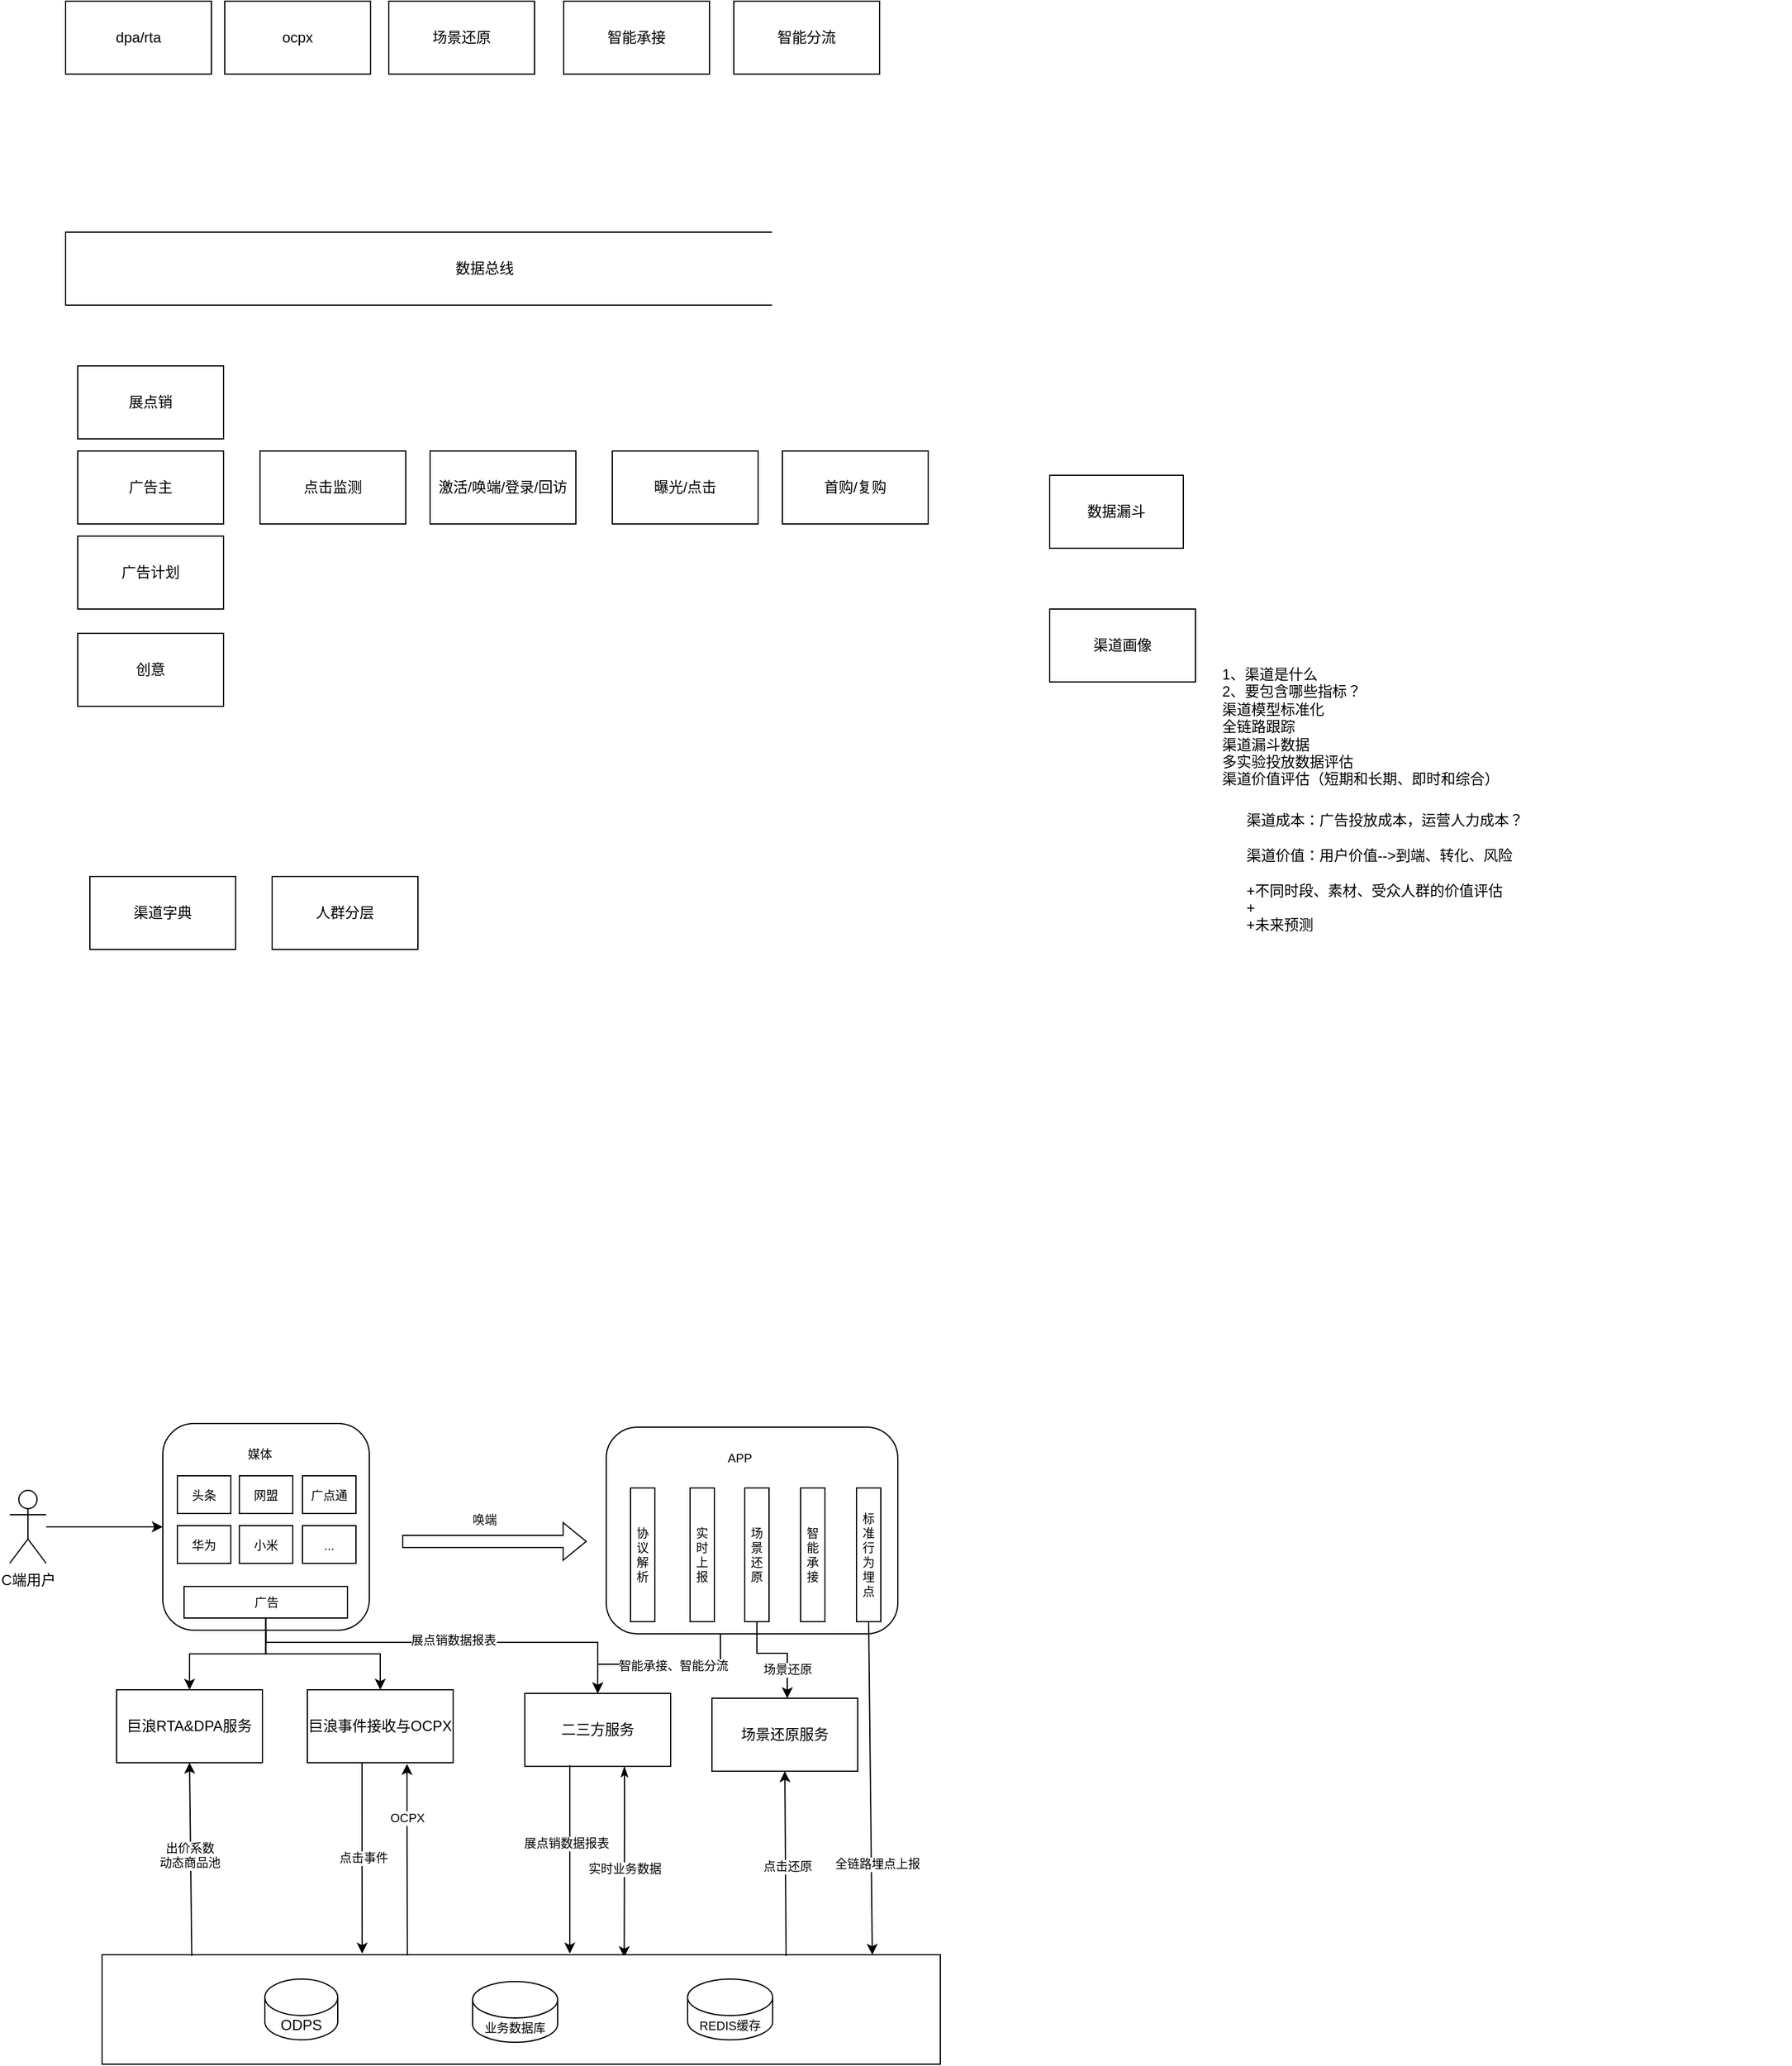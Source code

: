 <mxfile version="18.0.2" type="github">
  <diagram id="N0NOSJ63ES2Fyjb4Z62W" name="Page-1">
    <mxGraphModel dx="1186" dy="668" grid="0" gridSize="10" guides="1" tooltips="1" connect="1" arrows="1" fold="1" page="0" pageScale="1" pageWidth="827" pageHeight="1169" math="0" shadow="0">
      <root>
        <mxCell id="0" />
        <mxCell id="1" parent="0" />
        <mxCell id="yYqq2hkzmnppneqYEkR9-1" value="渠道字典" style="rounded=0;whiteSpace=wrap;html=1;" parent="1" vertex="1">
          <mxGeometry x="120" y="750" width="120" height="60" as="geometry" />
        </mxCell>
        <mxCell id="yYqq2hkzmnppneqYEkR9-2" value="展点销" style="rounded=0;whiteSpace=wrap;html=1;" parent="1" vertex="1">
          <mxGeometry x="110" y="330" width="120" height="60" as="geometry" />
        </mxCell>
        <mxCell id="yYqq2hkzmnppneqYEkR9-3" value="数据总线" style="rounded=0;whiteSpace=wrap;html=1;" parent="1" vertex="1">
          <mxGeometry x="100" y="220" width="690" height="60" as="geometry" />
        </mxCell>
        <mxCell id="yYqq2hkzmnppneqYEkR9-4" value="创意" style="rounded=0;whiteSpace=wrap;html=1;" parent="1" vertex="1">
          <mxGeometry x="110" y="550" width="120" height="60" as="geometry" />
        </mxCell>
        <mxCell id="yYqq2hkzmnppneqYEkR9-5" value="广告主" style="rounded=0;whiteSpace=wrap;html=1;" parent="1" vertex="1">
          <mxGeometry x="110" y="400" width="120" height="60" as="geometry" />
        </mxCell>
        <mxCell id="yYqq2hkzmnppneqYEkR9-6" value="广告计划" style="rounded=0;whiteSpace=wrap;html=1;" parent="1" vertex="1">
          <mxGeometry x="110" y="470" width="120" height="60" as="geometry" />
        </mxCell>
        <mxCell id="yYqq2hkzmnppneqYEkR9-7" value="数据漏斗" style="rounded=0;whiteSpace=wrap;html=1;" parent="1" vertex="1">
          <mxGeometry x="910" y="420" width="110" height="60" as="geometry" />
        </mxCell>
        <mxCell id="yYqq2hkzmnppneqYEkR9-8" value="渠道画像" style="rounded=0;whiteSpace=wrap;html=1;" parent="1" vertex="1">
          <mxGeometry x="910" y="530" width="120" height="60" as="geometry" />
        </mxCell>
        <mxCell id="yYqq2hkzmnppneqYEkR9-9" value="人群分层" style="rounded=0;whiteSpace=wrap;html=1;" parent="1" vertex="1">
          <mxGeometry x="270" y="750" width="120" height="60" as="geometry" />
        </mxCell>
        <mxCell id="yYqq2hkzmnppneqYEkR9-10" value="dpa/rta" style="rounded=0;whiteSpace=wrap;html=1;" parent="1" vertex="1">
          <mxGeometry x="100" y="30" width="120" height="60" as="geometry" />
        </mxCell>
        <mxCell id="yYqq2hkzmnppneqYEkR9-11" value="ocpx" style="rounded=0;whiteSpace=wrap;html=1;" parent="1" vertex="1">
          <mxGeometry x="231" y="30" width="120" height="60" as="geometry" />
        </mxCell>
        <mxCell id="yYqq2hkzmnppneqYEkR9-12" value="点击监测" style="rounded=0;whiteSpace=wrap;html=1;" parent="1" vertex="1">
          <mxGeometry x="260" y="400" width="120" height="60" as="geometry" />
        </mxCell>
        <mxCell id="yYqq2hkzmnppneqYEkR9-13" value="激活/唤端/登录/回访" style="rounded=0;whiteSpace=wrap;html=1;" parent="1" vertex="1">
          <mxGeometry x="400" y="400" width="120" height="60" as="geometry" />
        </mxCell>
        <mxCell id="yYqq2hkzmnppneqYEkR9-14" value="曝光/点击" style="rounded=0;whiteSpace=wrap;html=1;" parent="1" vertex="1">
          <mxGeometry x="550" y="400" width="120" height="60" as="geometry" />
        </mxCell>
        <mxCell id="yYqq2hkzmnppneqYEkR9-15" value="首购/复购" style="rounded=0;whiteSpace=wrap;html=1;" parent="1" vertex="1">
          <mxGeometry x="690" y="400" width="120" height="60" as="geometry" />
        </mxCell>
        <mxCell id="yYqq2hkzmnppneqYEkR9-16" value="场景还原" style="rounded=0;whiteSpace=wrap;html=1;" parent="1" vertex="1">
          <mxGeometry x="366" y="30" width="120" height="60" as="geometry" />
        </mxCell>
        <mxCell id="yYqq2hkzmnppneqYEkR9-17" value="1、渠道是什么&lt;br&gt;2、要包含哪些指标？&lt;br&gt;渠道模型标准化&lt;br&gt;全链路跟踪&lt;br&gt;渠道漏斗数据&lt;br&gt;多实验投放数据评估&lt;br&gt;渠道价值评估（短期和长期、即时和综合）" style="text;html=1;strokeColor=none;fillColor=none;align=left;verticalAlign=top;whiteSpace=wrap;rounded=0;" parent="1" vertex="1">
          <mxGeometry x="1050" y="570" width="470" height="120" as="geometry" />
        </mxCell>
        <mxCell id="b5pIPsqhdM-_OdkysjIm-1" value="智能分流" style="rounded=0;whiteSpace=wrap;html=1;" parent="1" vertex="1">
          <mxGeometry x="650" y="30" width="120" height="60" as="geometry" />
        </mxCell>
        <mxCell id="b5pIPsqhdM-_OdkysjIm-2" value="智能承接" style="rounded=0;whiteSpace=wrap;html=1;" parent="1" vertex="1">
          <mxGeometry x="510" y="30" width="120" height="60" as="geometry" />
        </mxCell>
        <mxCell id="b5pIPsqhdM-_OdkysjIm-3" value="渠道成本：广告投放成本，运营人力成本？&lt;br&gt;&lt;br&gt;渠道价值：用户价值--&amp;gt;到端、转化、风险&lt;br&gt;&lt;br&gt;+不同时段、素材、受众人群的价值评估&lt;br&gt;+&lt;br&gt;+未来预测" style="text;html=1;strokeColor=none;fillColor=none;align=left;verticalAlign=top;whiteSpace=wrap;rounded=0;" parent="1" vertex="1">
          <mxGeometry x="1070" y="690" width="340" height="100" as="geometry" />
        </mxCell>
        <mxCell id="49PT1sJJ4Nkw6kW9K1C4-41" style="edgeStyle=orthogonalEdgeStyle;rounded=0;orthogonalLoop=1;jettySize=auto;html=1;entryX=0.5;entryY=0;entryDx=0;entryDy=0;fontSize=10;" edge="1" parent="1" source="49PT1sJJ4Nkw6kW9K1C4-1" target="49PT1sJJ4Nkw6kW9K1C4-6">
          <mxGeometry relative="1" as="geometry">
            <Array as="points">
              <mxPoint x="265" y="1380" />
              <mxPoint x="538" y="1380" />
            </Array>
          </mxGeometry>
        </mxCell>
        <mxCell id="49PT1sJJ4Nkw6kW9K1C4-42" value="展点销数据报表" style="edgeLabel;html=1;align=center;verticalAlign=middle;resizable=0;points=[];fontSize=10;" vertex="1" connectable="0" parent="49PT1sJJ4Nkw6kW9K1C4-41">
          <mxGeometry x="0.169" y="-1" relative="1" as="geometry">
            <mxPoint x="-26" y="-3" as="offset" />
          </mxGeometry>
        </mxCell>
        <mxCell id="49PT1sJJ4Nkw6kW9K1C4-1" value="" style="rounded=1;whiteSpace=wrap;html=1;" vertex="1" parent="1">
          <mxGeometry x="180" y="1200" width="170" height="170" as="geometry" />
        </mxCell>
        <mxCell id="49PT1sJJ4Nkw6kW9K1C4-25" style="edgeStyle=orthogonalEdgeStyle;rounded=0;orthogonalLoop=1;jettySize=auto;html=1;fontSize=10;" edge="1" parent="1" source="49PT1sJJ4Nkw6kW9K1C4-2" target="49PT1sJJ4Nkw6kW9K1C4-1">
          <mxGeometry relative="1" as="geometry" />
        </mxCell>
        <mxCell id="49PT1sJJ4Nkw6kW9K1C4-2" value="C端用户" style="shape=umlActor;verticalLabelPosition=bottom;verticalAlign=top;html=1;outlineConnect=0;" vertex="1" parent="1">
          <mxGeometry x="54" y="1255" width="30" height="60" as="geometry" />
        </mxCell>
        <mxCell id="49PT1sJJ4Nkw6kW9K1C4-31" style="edgeStyle=orthogonalEdgeStyle;rounded=0;orthogonalLoop=1;jettySize=auto;html=1;fontSize=10;" edge="1" parent="1" source="49PT1sJJ4Nkw6kW9K1C4-4" target="49PT1sJJ4Nkw6kW9K1C4-6">
          <mxGeometry relative="1" as="geometry">
            <Array as="points">
              <mxPoint x="639" y="1398" />
              <mxPoint x="538" y="1398" />
            </Array>
          </mxGeometry>
        </mxCell>
        <mxCell id="49PT1sJJ4Nkw6kW9K1C4-43" value="智能承接、智能分流" style="edgeLabel;html=1;align=center;verticalAlign=middle;resizable=0;points=[];fontSize=10;" vertex="1" connectable="0" parent="49PT1sJJ4Nkw6kW9K1C4-31">
          <mxGeometry x="0.08" y="1" relative="1" as="geometry">
            <mxPoint x="17" as="offset" />
          </mxGeometry>
        </mxCell>
        <mxCell id="49PT1sJJ4Nkw6kW9K1C4-4" value="" style="rounded=1;whiteSpace=wrap;html=1;" vertex="1" parent="1">
          <mxGeometry x="545" y="1203" width="240" height="170" as="geometry" />
        </mxCell>
        <mxCell id="49PT1sJJ4Nkw6kW9K1C4-5" value="巨浪RTA&amp;amp;DPA服务" style="rounded=0;whiteSpace=wrap;html=1;" vertex="1" parent="1">
          <mxGeometry x="142" y="1419" width="120" height="60" as="geometry" />
        </mxCell>
        <mxCell id="49PT1sJJ4Nkw6kW9K1C4-39" style="edgeStyle=orthogonalEdgeStyle;rounded=0;orthogonalLoop=1;jettySize=auto;html=1;entryX=0.591;entryY=0.022;entryDx=0;entryDy=0;entryPerimeter=0;fontSize=10;startArrow=classicThin;startFill=1;" edge="1" parent="1">
          <mxGeometry relative="1" as="geometry">
            <mxPoint x="560" y="1482" as="sourcePoint" />
            <mxPoint x="559.79" y="1638.98" as="targetPoint" />
            <Array as="points">
              <mxPoint x="560" y="1526" />
              <mxPoint x="560" y="1526" />
            </Array>
          </mxGeometry>
        </mxCell>
        <mxCell id="49PT1sJJ4Nkw6kW9K1C4-46" value="实时业务数据" style="edgeLabel;html=1;align=center;verticalAlign=middle;resizable=0;points=[];fontSize=10;" vertex="1" connectable="0" parent="49PT1sJJ4Nkw6kW9K1C4-39">
          <mxGeometry x="-0.116" relative="1" as="geometry">
            <mxPoint y="14" as="offset" />
          </mxGeometry>
        </mxCell>
        <mxCell id="49PT1sJJ4Nkw6kW9K1C4-6" value="二三方服务" style="rounded=0;whiteSpace=wrap;html=1;" vertex="1" parent="1">
          <mxGeometry x="478" y="1422" width="120" height="60" as="geometry" />
        </mxCell>
        <mxCell id="49PT1sJJ4Nkw6kW9K1C4-7" value="" style="rounded=0;whiteSpace=wrap;html=1;" vertex="1" parent="1">
          <mxGeometry x="130" y="1637" width="690" height="90" as="geometry" />
        </mxCell>
        <mxCell id="49PT1sJJ4Nkw6kW9K1C4-8" value="&lt;font style=&quot;font-size: 10px;&quot;&gt;业务数据库&lt;/font&gt;" style="shape=cylinder3;whiteSpace=wrap;html=1;boundedLbl=1;backgroundOutline=1;size=15;" vertex="1" parent="1">
          <mxGeometry x="435" y="1659" width="70" height="50" as="geometry" />
        </mxCell>
        <mxCell id="49PT1sJJ4Nkw6kW9K1C4-9" value="ODPS" style="shape=cylinder3;whiteSpace=wrap;html=1;boundedLbl=1;backgroundOutline=1;size=15;" vertex="1" parent="1">
          <mxGeometry x="264" y="1657" width="60" height="50" as="geometry" />
        </mxCell>
        <mxCell id="49PT1sJJ4Nkw6kW9K1C4-10" value="协议解析" style="rounded=0;whiteSpace=wrap;html=1;fontSize=10;" vertex="1" parent="1">
          <mxGeometry x="565" y="1253" width="20" height="110" as="geometry" />
        </mxCell>
        <mxCell id="49PT1sJJ4Nkw6kW9K1C4-11" value="实时上报" style="rounded=0;whiteSpace=wrap;html=1;fontSize=10;" vertex="1" parent="1">
          <mxGeometry x="614" y="1253" width="20" height="110" as="geometry" />
        </mxCell>
        <mxCell id="49PT1sJJ4Nkw6kW9K1C4-28" style="edgeStyle=orthogonalEdgeStyle;rounded=0;orthogonalLoop=1;jettySize=auto;html=1;fontSize=10;exitX=0.5;exitY=1;exitDx=0;exitDy=0;" edge="1" parent="1" source="49PT1sJJ4Nkw6kW9K1C4-12" target="49PT1sJJ4Nkw6kW9K1C4-24">
          <mxGeometry relative="1" as="geometry">
            <Array as="points">
              <mxPoint x="669" y="1389" />
              <mxPoint x="694" y="1389" />
            </Array>
          </mxGeometry>
        </mxCell>
        <mxCell id="49PT1sJJ4Nkw6kW9K1C4-44" value="场景还原" style="edgeLabel;html=1;align=center;verticalAlign=middle;resizable=0;points=[];fontSize=10;" vertex="1" connectable="0" parent="49PT1sJJ4Nkw6kW9K1C4-28">
          <mxGeometry x="0.443" relative="1" as="geometry">
            <mxPoint as="offset" />
          </mxGeometry>
        </mxCell>
        <mxCell id="49PT1sJJ4Nkw6kW9K1C4-12" value="场景还原" style="rounded=0;whiteSpace=wrap;html=1;fontSize=10;" vertex="1" parent="1">
          <mxGeometry x="659" y="1253" width="20" height="110" as="geometry" />
        </mxCell>
        <mxCell id="49PT1sJJ4Nkw6kW9K1C4-13" value="智能承接" style="rounded=0;whiteSpace=wrap;html=1;fontSize=10;" vertex="1" parent="1">
          <mxGeometry x="705" y="1253" width="20" height="110" as="geometry" />
        </mxCell>
        <mxCell id="49PT1sJJ4Nkw6kW9K1C4-14" value="标准行为埋点" style="rounded=0;whiteSpace=wrap;html=1;fontSize=10;" vertex="1" parent="1">
          <mxGeometry x="751" y="1253" width="20" height="110" as="geometry" />
        </mxCell>
        <mxCell id="49PT1sJJ4Nkw6kW9K1C4-15" value="APP" style="text;html=1;strokeColor=none;fillColor=none;align=center;verticalAlign=middle;whiteSpace=wrap;rounded=0;fontSize=10;" vertex="1" parent="1">
          <mxGeometry x="625" y="1213" width="60" height="30" as="geometry" />
        </mxCell>
        <mxCell id="49PT1sJJ4Nkw6kW9K1C4-16" value="媒体" style="text;html=1;strokeColor=none;fillColor=none;align=center;verticalAlign=middle;whiteSpace=wrap;rounded=0;fontSize=10;" vertex="1" parent="1">
          <mxGeometry x="230" y="1210" width="60" height="30" as="geometry" />
        </mxCell>
        <mxCell id="49PT1sJJ4Nkw6kW9K1C4-18" value="" style="edgeStyle=orthogonalEdgeStyle;rounded=0;orthogonalLoop=1;jettySize=auto;html=1;fontSize=10;" edge="1" parent="1" source="49PT1sJJ4Nkw6kW9K1C4-17" target="49PT1sJJ4Nkw6kW9K1C4-5">
          <mxGeometry relative="1" as="geometry" />
        </mxCell>
        <mxCell id="49PT1sJJ4Nkw6kW9K1C4-20" style="edgeStyle=orthogonalEdgeStyle;rounded=0;orthogonalLoop=1;jettySize=auto;html=1;fontSize=10;" edge="1" parent="1" source="49PT1sJJ4Nkw6kW9K1C4-17" target="49PT1sJJ4Nkw6kW9K1C4-19">
          <mxGeometry relative="1" as="geometry" />
        </mxCell>
        <mxCell id="49PT1sJJ4Nkw6kW9K1C4-17" value="广告" style="rounded=0;whiteSpace=wrap;html=1;fontSize=10;" vertex="1" parent="1">
          <mxGeometry x="197.5" y="1334" width="134.5" height="26" as="geometry" />
        </mxCell>
        <mxCell id="49PT1sJJ4Nkw6kW9K1C4-21" style="edgeStyle=orthogonalEdgeStyle;rounded=0;orthogonalLoop=1;jettySize=auto;html=1;fontSize=10;entryX=0.332;entryY=-0.011;entryDx=0;entryDy=0;entryPerimeter=0;" edge="1" parent="1">
          <mxGeometry relative="1" as="geometry">
            <mxPoint x="344" y="1479" as="sourcePoint" />
            <mxPoint x="344.08" y="1636.01" as="targetPoint" />
            <Array as="points">
              <mxPoint x="344" y="1518" />
              <mxPoint x="344" y="1518" />
            </Array>
          </mxGeometry>
        </mxCell>
        <mxCell id="49PT1sJJ4Nkw6kW9K1C4-57" value="点击事件" style="edgeLabel;html=1;align=center;verticalAlign=middle;resizable=0;points=[];fontSize=10;" vertex="1" connectable="0" parent="49PT1sJJ4Nkw6kW9K1C4-21">
          <mxGeometry x="-0.013" y="1" relative="1" as="geometry">
            <mxPoint as="offset" />
          </mxGeometry>
        </mxCell>
        <mxCell id="49PT1sJJ4Nkw6kW9K1C4-19" value="巨浪事件接收与OCPX" style="rounded=0;whiteSpace=wrap;html=1;" vertex="1" parent="1">
          <mxGeometry x="299" y="1419" width="120" height="60" as="geometry" />
        </mxCell>
        <mxCell id="49PT1sJJ4Nkw6kW9K1C4-23" value="&lt;span style=&quot;font-size: 10px;&quot;&gt;REDIS缓存&lt;/span&gt;" style="shape=cylinder3;whiteSpace=wrap;html=1;boundedLbl=1;backgroundOutline=1;size=15;" vertex="1" parent="1">
          <mxGeometry x="612" y="1657" width="70" height="50" as="geometry" />
        </mxCell>
        <mxCell id="49PT1sJJ4Nkw6kW9K1C4-24" value="场景还原服务" style="rounded=0;whiteSpace=wrap;html=1;" vertex="1" parent="1">
          <mxGeometry x="632" y="1426" width="120" height="60" as="geometry" />
        </mxCell>
        <mxCell id="49PT1sJJ4Nkw6kW9K1C4-30" value="" style="endArrow=none;html=1;rounded=0;fontSize=10;exitX=0.5;exitY=1;exitDx=0;exitDy=0;entryX=0.816;entryY=0.011;entryDx=0;entryDy=0;entryPerimeter=0;endFill=0;startArrow=classic;startFill=1;" edge="1" parent="1" source="49PT1sJJ4Nkw6kW9K1C4-24" target="49PT1sJJ4Nkw6kW9K1C4-7">
          <mxGeometry width="50" height="50" relative="1" as="geometry">
            <mxPoint x="572" y="1489" as="sourcePoint" />
            <mxPoint x="752" y="1636" as="targetPoint" />
          </mxGeometry>
        </mxCell>
        <mxCell id="49PT1sJJ4Nkw6kW9K1C4-38" value="点击还原" style="edgeLabel;html=1;align=center;verticalAlign=middle;resizable=0;points=[];fontSize=10;" vertex="1" connectable="0" parent="49PT1sJJ4Nkw6kW9K1C4-30">
          <mxGeometry x="0.026" y="1" relative="1" as="geometry">
            <mxPoint as="offset" />
          </mxGeometry>
        </mxCell>
        <mxCell id="49PT1sJJ4Nkw6kW9K1C4-33" value="" style="endArrow=classic;html=1;rounded=0;fontSize=10;exitX=0.5;exitY=1;exitDx=0;exitDy=0;" edge="1" parent="1" source="49PT1sJJ4Nkw6kW9K1C4-14">
          <mxGeometry width="50" height="50" relative="1" as="geometry">
            <mxPoint x="860" y="1358" as="sourcePoint" />
            <mxPoint x="764" y="1637" as="targetPoint" />
          </mxGeometry>
        </mxCell>
        <mxCell id="49PT1sJJ4Nkw6kW9K1C4-45" value="全链路埋点上报" style="edgeLabel;html=1;align=center;verticalAlign=middle;resizable=0;points=[];fontSize=10;" vertex="1" connectable="0" parent="49PT1sJJ4Nkw6kW9K1C4-33">
          <mxGeometry x="0.157" y="-1" relative="1" as="geometry">
            <mxPoint x="6" y="40" as="offset" />
          </mxGeometry>
        </mxCell>
        <mxCell id="49PT1sJJ4Nkw6kW9K1C4-34" value="" style="shape=flexArrow;endArrow=classic;html=1;rounded=0;fontSize=10;" edge="1" parent="1">
          <mxGeometry width="50" height="50" relative="1" as="geometry">
            <mxPoint x="377" y="1297" as="sourcePoint" />
            <mxPoint x="529" y="1297" as="targetPoint" />
          </mxGeometry>
        </mxCell>
        <mxCell id="49PT1sJJ4Nkw6kW9K1C4-35" value="唤端" style="text;html=1;strokeColor=none;fillColor=none;align=center;verticalAlign=middle;whiteSpace=wrap;rounded=0;fontSize=10;" vertex="1" parent="1">
          <mxGeometry x="415" y="1264" width="60" height="30" as="geometry" />
        </mxCell>
        <mxCell id="49PT1sJJ4Nkw6kW9K1C4-37" value="" style="endArrow=none;html=1;rounded=0;fontSize=10;exitX=0.5;exitY=1;exitDx=0;exitDy=0;entryX=0.107;entryY=0.011;entryDx=0;entryDy=0;entryPerimeter=0;startArrow=classic;startFill=1;endFill=0;" edge="1" parent="1" source="49PT1sJJ4Nkw6kW9K1C4-5" target="49PT1sJJ4Nkw6kW9K1C4-7">
          <mxGeometry width="50" height="50" relative="1" as="geometry">
            <mxPoint x="572" y="1489" as="sourcePoint" />
            <mxPoint x="622" y="1439" as="targetPoint" />
          </mxGeometry>
        </mxCell>
        <mxCell id="49PT1sJJ4Nkw6kW9K1C4-40" value="出价系数&lt;br&gt;动态商品池" style="edgeLabel;html=1;align=center;verticalAlign=middle;resizable=0;points=[];fontSize=10;" vertex="1" connectable="0" parent="49PT1sJJ4Nkw6kW9K1C4-37">
          <mxGeometry x="-0.044" y="-1" relative="1" as="geometry">
            <mxPoint as="offset" />
          </mxGeometry>
        </mxCell>
        <mxCell id="49PT1sJJ4Nkw6kW9K1C4-47" value="头条" style="rounded=0;whiteSpace=wrap;html=1;fontSize=10;" vertex="1" parent="1">
          <mxGeometry x="192" y="1243" width="44" height="31" as="geometry" />
        </mxCell>
        <mxCell id="49PT1sJJ4Nkw6kW9K1C4-50" value="网盟" style="rounded=0;whiteSpace=wrap;html=1;fontSize=10;" vertex="1" parent="1">
          <mxGeometry x="243" y="1243" width="44" height="31" as="geometry" />
        </mxCell>
        <mxCell id="49PT1sJJ4Nkw6kW9K1C4-51" value="广点通" style="rounded=0;whiteSpace=wrap;html=1;fontSize=10;" vertex="1" parent="1">
          <mxGeometry x="295" y="1243" width="44" height="31" as="geometry" />
        </mxCell>
        <mxCell id="49PT1sJJ4Nkw6kW9K1C4-52" value="华为" style="rounded=0;whiteSpace=wrap;html=1;fontSize=10;" vertex="1" parent="1">
          <mxGeometry x="192" y="1284" width="44" height="31" as="geometry" />
        </mxCell>
        <mxCell id="49PT1sJJ4Nkw6kW9K1C4-53" value="小米" style="rounded=0;whiteSpace=wrap;html=1;fontSize=10;" vertex="1" parent="1">
          <mxGeometry x="243" y="1284" width="44" height="31" as="geometry" />
        </mxCell>
        <mxCell id="49PT1sJJ4Nkw6kW9K1C4-54" value="..." style="rounded=0;whiteSpace=wrap;html=1;fontSize=10;" vertex="1" parent="1">
          <mxGeometry x="295" y="1284" width="44" height="31" as="geometry" />
        </mxCell>
        <mxCell id="49PT1sJJ4Nkw6kW9K1C4-55" style="edgeStyle=orthogonalEdgeStyle;rounded=0;orthogonalLoop=1;jettySize=auto;html=1;fontSize=10;entryX=0.37;entryY=-0.006;entryDx=0;entryDy=0;entryPerimeter=0;endArrow=none;endFill=0;startArrow=classic;startFill=1;" edge="1" parent="1">
          <mxGeometry relative="1" as="geometry">
            <mxPoint x="381" y="1480" as="sourcePoint" />
            <mxPoint x="381.3" y="1636.46" as="targetPoint" />
            <Array as="points">
              <mxPoint x="381" y="1523" />
              <mxPoint x="381" y="1523" />
            </Array>
          </mxGeometry>
        </mxCell>
        <mxCell id="49PT1sJJ4Nkw6kW9K1C4-58" value="OCPX" style="edgeLabel;html=1;align=center;verticalAlign=middle;resizable=0;points=[];fontSize=10;" vertex="1" connectable="0" parent="49PT1sJJ4Nkw6kW9K1C4-55">
          <mxGeometry x="-0.444" relative="1" as="geometry">
            <mxPoint as="offset" />
          </mxGeometry>
        </mxCell>
        <mxCell id="49PT1sJJ4Nkw6kW9K1C4-59" value="" style="endArrow=classic;html=1;rounded=0;fontSize=10;" edge="1" parent="1">
          <mxGeometry width="50" height="50" relative="1" as="geometry">
            <mxPoint x="515" y="1481" as="sourcePoint" />
            <mxPoint x="515" y="1636" as="targetPoint" />
          </mxGeometry>
        </mxCell>
        <mxCell id="49PT1sJJ4Nkw6kW9K1C4-60" value="展点销数据报表" style="edgeLabel;html=1;align=center;verticalAlign=middle;resizable=0;points=[];fontSize=10;" vertex="1" connectable="0" parent="49PT1sJJ4Nkw6kW9K1C4-59">
          <mxGeometry x="-0.181" y="-3" relative="1" as="geometry">
            <mxPoint as="offset" />
          </mxGeometry>
        </mxCell>
      </root>
    </mxGraphModel>
  </diagram>
</mxfile>
